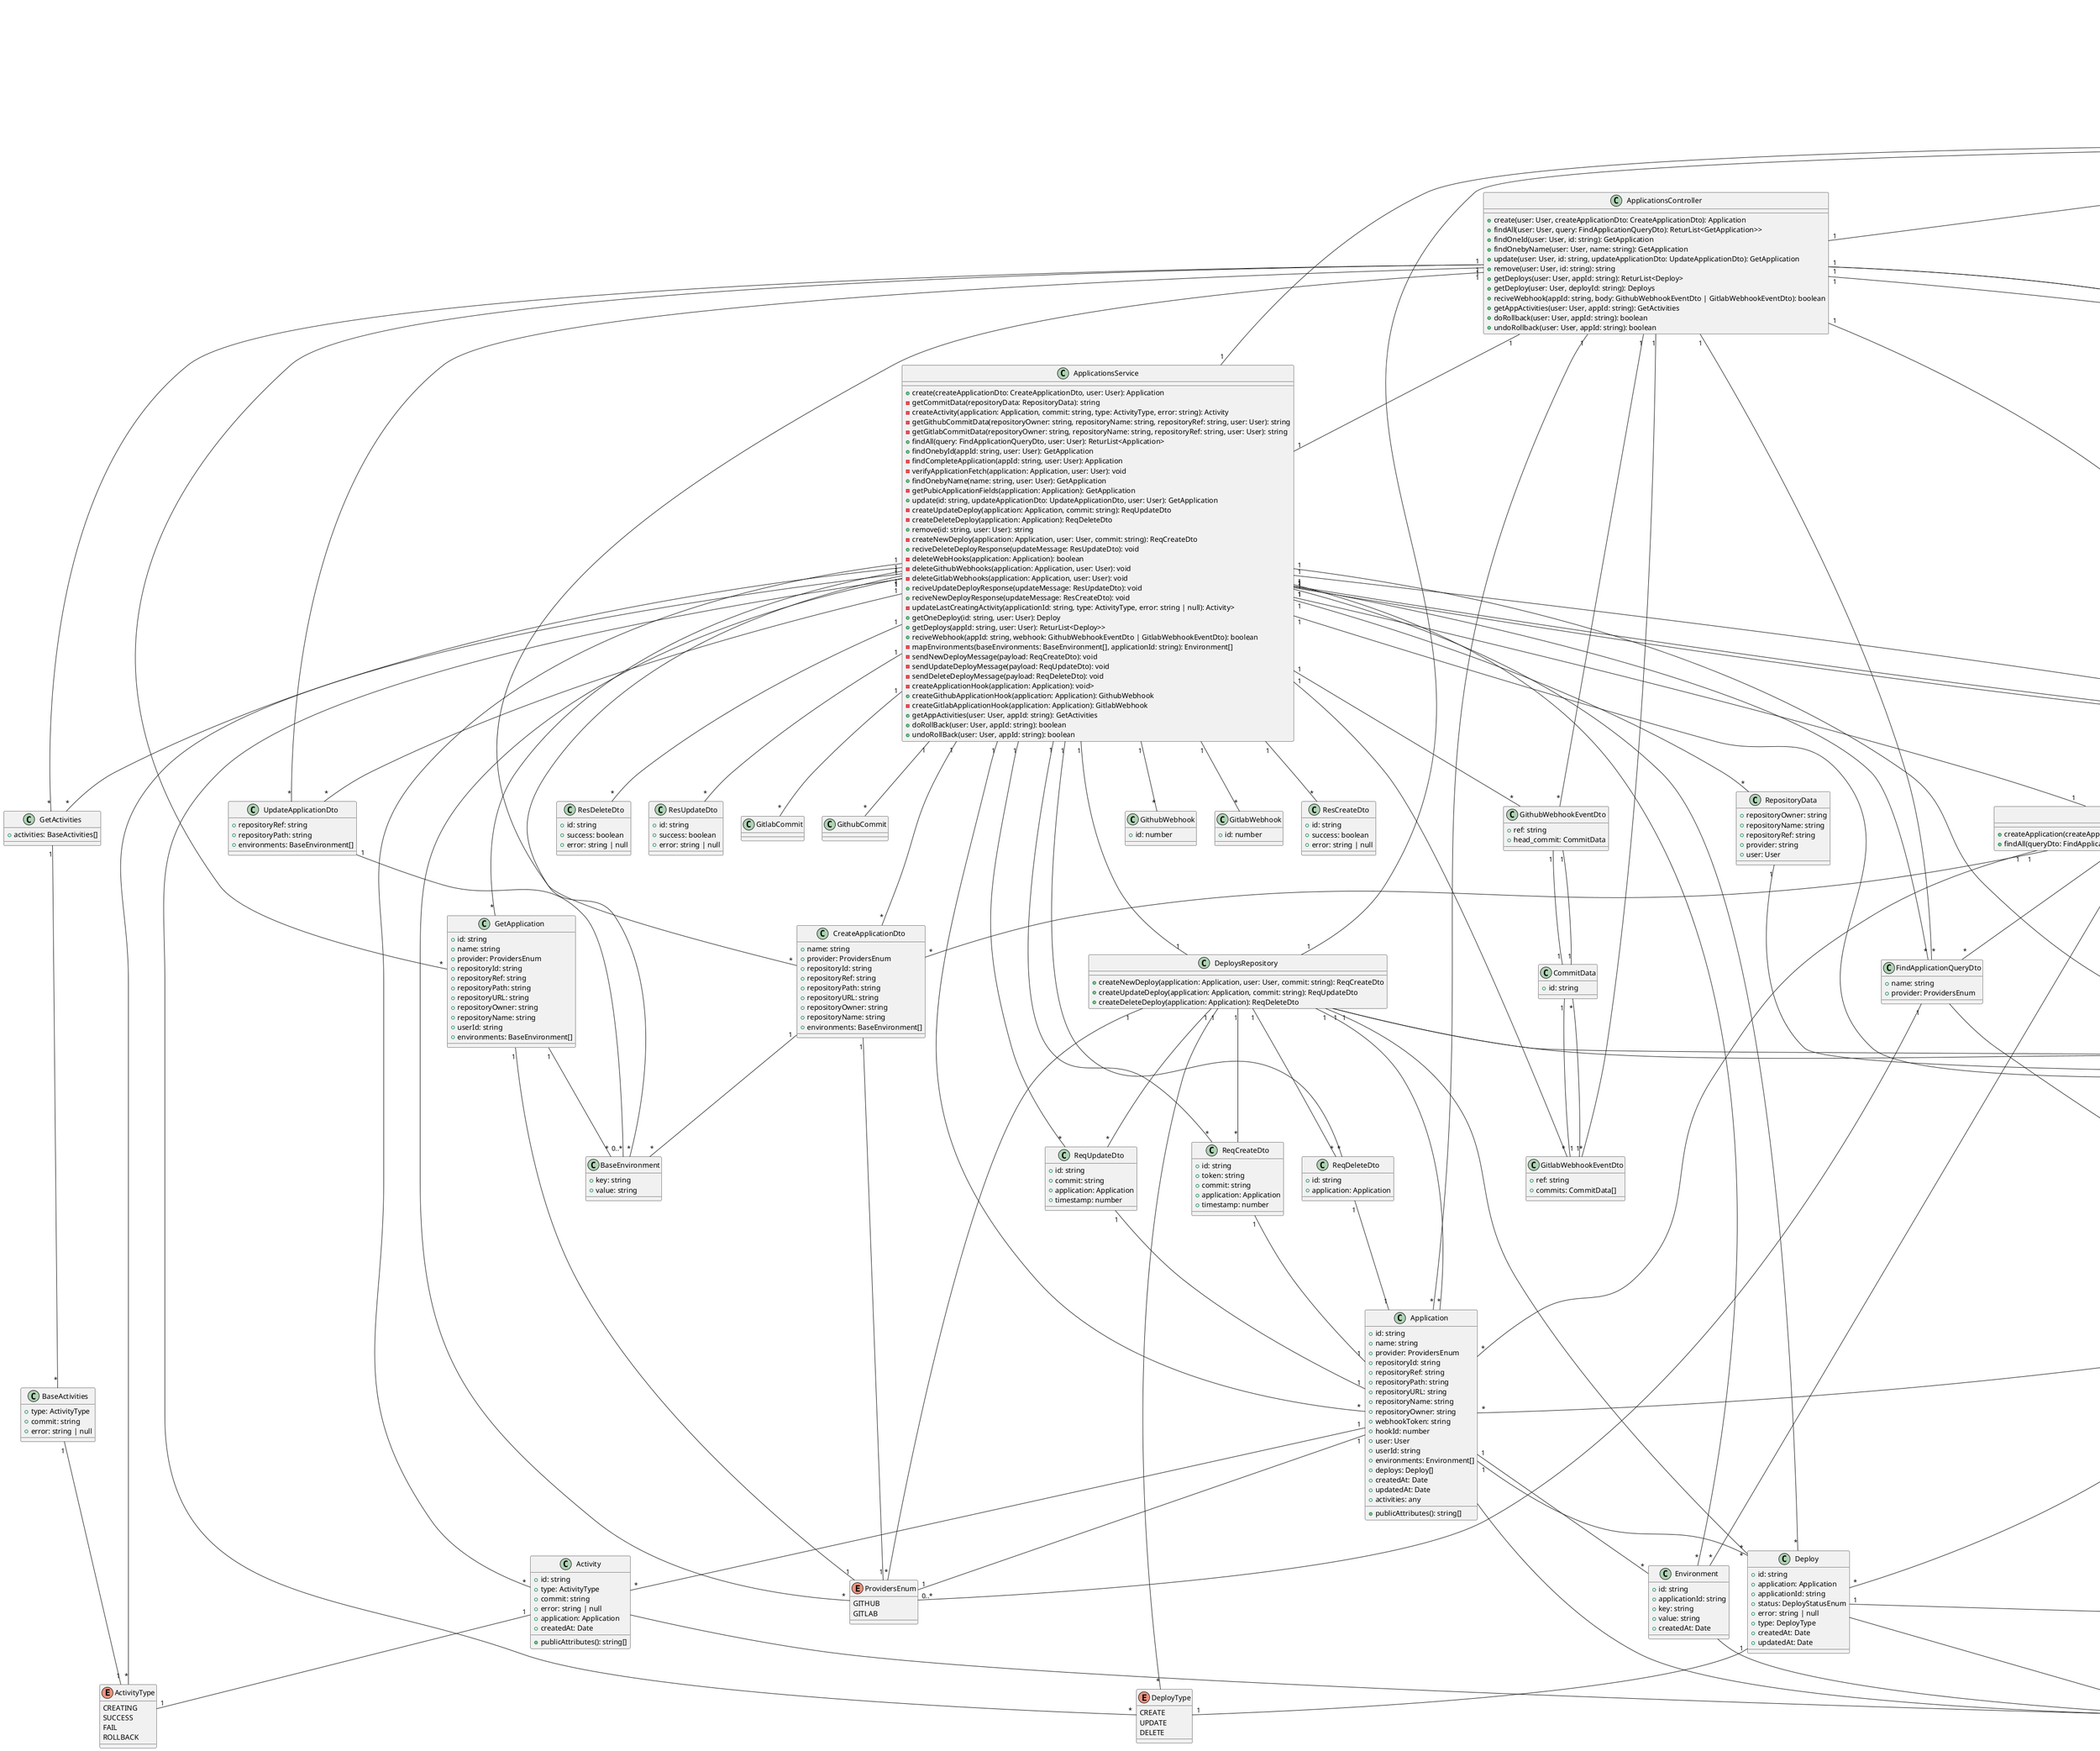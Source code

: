 @startuml Climb

' ==================================== Main ====================================
class AppModule {
  + bootstrap(): void
}
' ==============================================================================

' ================================ Applications ================================
class ApplicationsModule {}

class ApplicationsController {
  + create(user: User, createApplicationDto: CreateApplicationDto): Application
  + findAll(user: User, query: FindApplicationQueryDto): ReturList<GetApplication>>
  + findOneId(user: User, id: string): GetApplication
  + findOnebyName(user: User, name: string): GetApplication
  + update(user: User, id: string, updateApplicationDto: UpdateApplicationDto): GetApplication
  + remove(user: User, id: string): string
  + getDeploys(user: User, appId: string): ReturList<Deploy>
  + getDeploy(user: User, deployId: string): Deploys 
  + reciveWebhook(appId: string, body: GithubWebhookEventDto | GitlabWebhookEventDto): boolean 
  + getAppActivities(user: User, appId: string): GetActivities
  + doRollback(user: User, appId: string): boolean 
  + undoRollback(user: User, appId: string): boolean 
}

class ApplicationsGateway {
  - server: Server
  - logger: Logger
  - map: Map
  + afterInit(): void
  + handleConnection(client: Socket): void
  + handleDisconnect(client: Socket): void
  + handleMessage(client: Socket, applicationName: string): void
} 

class ApplicationsService {
  + create(createApplicationDto: CreateApplicationDto, user: User): Application
  - getCommitData(repositoryData: RepositoryData): string
  - createActivity(application: Application, commit: string, type: ActivityType, error: string): Activity
  - getGithubCommitData(repositoryOwner: string, repositoryName: string, repositoryRef: string, user: User): string
  - getGitlabCommitData(repositoryOwner: string, repositoryName: string, repositoryRef: string, user: User): string
  + findAll(query: FindApplicationQueryDto, user: User): ReturList<Application>
  + findOnebyId(appId: string, user: User): GetApplication
  - findCompleteApplication(appId: string, user: User): Application
  - verifyApplicationFetch(application: Application, user: User): void
  + findOnebyName(name: string, user: User): GetApplication
  - getPubicApplicationFields(application: Application): GetApplication
  + update(id: string, updateApplicationDto: UpdateApplicationDto, user: User): GetApplication
  - createUpdateDeploy(application: Application, commit: string): ReqUpdateDto
  - createDeleteDeploy(application: Application): ReqDeleteDto
  + remove(id: string, user: User): string
  - createNewDeploy(application: Application, user: User, commit: string): ReqCreateDto
  + reciveDeleteDeployResponse(updateMessage: ResUpdateDto): void
  - deleteWebHooks(application: Application): boolean
  - deleteGithubWebhooks(application: Application, user: User): void
  - deleteGitlabWebhooks(application: Application, user: User): void 
  + reciveUpdateDeployResponse(updateMessage: ResUpdateDto): void
  + reciveNewDeployResponse(updateMessage: ResCreateDto): void
  - updateLastCreatingActivity(applicationId: string, type: ActivityType, error: string | null): Activity>
  + getOneDeploy(id: string, user: User): Deploy
  + getDeploys(appId: string, user: User): ReturList<Deploy>>
  + reciveWebhook(appId: string, webhook: GithubWebhookEventDto | GitlabWebhookEventDto): boolean
  - mapEnvironments(baseEnvironments: BaseEnvironment[], applicationId: string): Environment[]
  - sendNewDeployMessage(payload: ReqCreateDto): void
  - sendUpdateDeployMessage(payload: ReqUpdateDto): void
  - sendDeleteDeployMessage(payload: ReqDeleteDto): void
  - createApplicationHook(application: Application): void>
  + createGithubApplicationHook(application: Application): GithubWebhook
  - createGitlabApplicationHook(application: Application): GitlabWebhook
  + getAppActivities(user: User, appId: string): GetActivities
  + doRollBack(user: User, appId: string): boolean
  + undoRollBack(user: User, appId: string): boolean
}


interface QueryResult {
  results: any  
}

' Have an any return
class MonitoringGRPCService {
  - socketClientMap: Map
  + getDashboards(appName: string): MonitorNewDataDto
  - getMetrics(query: string): any 
  + getAppData(clientId: string, appName: string): BehaviorSubject<MonitorNewDataDto>
  - updateSubject(appName: string, subject: BehaviorSubject<MonitorNewDataDto>): void
  + close(clientId: string, appName: string): boolean
  - getConnectionKey(clientId: string, appName: string): string
}

class CreateApplicationDto {
  + name: string
  + provider: ProvidersEnum
  + repositoryId: string
  + repositoryRef: string
  + repositoryPath: string
  + repositoryURL: string
  + repositoryOwner: string
  + repositoryName: string
  + environments: BaseEnvironment[]
}

class FindApplicationQueryDto {
  + name: string
  + provider: ProvidersEnum
}

FindApplicationQueryDto --|> BaseQueryParametersDto

class GetApplication {
  + id: string
  + name: string
  + provider: ProvidersEnum
  + repositoryId: string
  + repositoryRef: string
  + repositoryPath: string
  + repositoryURL: string
  + repositoryOwner: string
  + repositoryName: string
  + userId: string
  + environments: BaseEnvironment[]
}

class UpdateApplicationDto {
  + repositoryRef: string
  + repositoryPath: string
  + environments: BaseEnvironment[]
}

class BaseActivities {
  + type: ActivityType
  + commit: string
  + error: string | null
}

class GetActivities {
  + activities: BaseActivities[]
}

class FindDeployQueryDto{
  + status: DeployStatusEnum
}

FindDeployQueryDto --|> BaseQueryParametersDto

class ReqCreateDto {
  + id: string
  + token: string
  + commit: string
  + application: Application
  + timestamp: number
}

class ReqDeleteDto {
  + id: string
  + application: Application
}

class ReqUpdateDto {
  + id: string
  + commit: string
  + application: Application
  + timestamp: number
}

class ResCreateDto {
  + id: string
  + success: boolean
  + error: string | null
}

class ResDeleteDto {
  + id: string
  + success: boolean
  + error: string | null
}

class ResUpdateDto {
  + id: string
  + success: boolean
  + error: string | null
}

class BaseEnvironment {
  + key: string
  + value: string
}

class MonitorNewDataDto {
  + results: MonitorResults
}

class MonitorResults {
  + openConnections: Metrics[]
  + responseStatusCode: Metrics[]
  + averageRequestTime: Metrics[]
}

class Metrics {
  + metric: any
  + value: Map<number, string>
}

class Application  {
  + id: string
  + name: string
  + provider: ProvidersEnum
  + repositoryId: string
  + repositoryRef: string
  + repositoryPath: string
  + repositoryURL: string
  + repositoryName: string
  + repositoryOwner: string
  + webhookToken: string
  + hookId: number
  + user: User
  + userId: string
  + environments: Environment[]
  + deploys: Deploy[]
  + createdAt: Date
  + updatedAt: Date
  + activities: any
  + publicAttributes(): string[]
}

Application --|> BaseEntity

class ApplicationRepository  {
  + createApplication(createApplicationDto: CreateApplicationDto, user: User): Application
  + findAll(queryDto: FindApplicationQueryDto, user: User): ReturList<Application>
}

ApplicationRepository --|> Repository

class Activity {
  + id: string
  + type: ActivityType
  + commit: string
  + error: string | null
  + application: Application
  + createdAt: Date
  + publicAttributes(): string[]
}

Activity --|> BaseEntity

class ActivityRepository{}

ActivityRepository --|> Repository

class Deploy {
  + id: string
  + application: Application
  + applicationId: string
  + status: DeployStatusEnum
  + error: string | null
  + type: DeployType
  + createdAt: Date
  + updatedAt: Date
}

Deploy --|> BaseEntity

class DeploysRepository {
  + createNewDeploy(application: Application, user: User, commit: string): ReqCreateDto
  + createUpdateDeploy(application: Application, commit: string): ReqUpdateDto 
  + createDeleteDeploy(application: Application): ReqDeleteDto
}

DeploysRepository --|> Repository

class Environment {
  + id: string
  + applicationId: string
  + key: string
  + value: string
  + createdAt: Date
}

Environment --|> BaseEntity

' ==============================================================================


' ==================================== Auth ====================================

class AuthController {
  + signIn(credentiaslsDto: CredentialsDto, response: Response): ReturnUserDto
  + getMe(user: User): User
  + logOut(response: Response): boolean
}

class AuthModule {}

class AuthService {
  + signIn(credentialsDto: CredentialsDto): SiginInReturn
  + getCookieToken(token: string): string
  + getCookieForLogOut(): string
}

class VaidatePayload {
  id: number
}

class JwtStrategy {
  + async validate(payload: VaidatePayload): User
}

class RolesGuard {}

RolesGuard ..|> CanActivate

class CredentialsDto {
  + email: string
  + password: string
}

' ==============================================================================


' =============================== Configuration ================================

class ConfigurationModule {}

' ==============================================================================


' ================================ Interceptors ================================

class LoggerInterceptor {
  - log(req: any): void
}

LoggerInterceptor ..|> NestInterceptor 

' ==============================================================================


' ================================== Plugins ===================================

class PluginsController {
  + findAll(): GetPuglinsDto
  + getInstaces(pluginId: string, user: User): GetInstances
  + getOneInstace(instanceId: string, user: User): BasicInstance
  + createPuglin(body: CreatePluginDto): BasicPlugin
  + createInstance(pluginId: string, createIntanceDto: CreateInstancesDto, user: User): Instance
  + deleteInstance(instanceId: string, user: User): boolean
  }

class PluginsModule {}

class PluginsService {
  + findAll(): GetPuglinsDto
  + getInstaces(pluginId: string, user: User): GetInstances
  + getOneInstaces(instanceId: string, user: User): BasicInstance
  + createInstance(pluginId: string, createIntanceDto: CreateInstancesDto, user: User): Instance
  + deleteInstance(instanceId: string, user: User): boolean
  + sendNewInstance(instance: Instance, plugin: Plugin): void
  + createPlugin(bcreatePluginnDto: CreatePluginDto): BasicPlugin
  + deployResponse(resInstanceDto: ResInstanceDto): Instance,
  - mapCredentials(baseCredentials: BasicCredentials[], instanceId: string): Credential[]
}

class BasicPlugin {
  + id: string
  + name: string
  + image: string
  + description: string
}

class CreatePluginDto {
  + name: string
  + image: string
  + description: string
  + dockerImage: string
}

class GetPuglinsDto {
  + plugins: BasicPlugin[]
}

class BasicCredentials {
  + key: string
  + value: string
}

class BasicInstance {
  + id: string
  + name: string
  + status: DeployStatusEnum
  + credentials: BasicCredentials[]
}

class CreateInstancesDto {
  + name: string
}

class Credential {
  + key: string
  + value: string
}

class GetInstances {
  + instances: BasicInstance[]
}

class ReqInstanceDto {
  + id: string
  + plugin: PluginData
}

class PluginData {
  + name: string
  + dockerfile: string
}

class ResInstanceDto {
  + id: string
  + success: boolean
  + credentials: BasicCredentials[]
}

class UpdateInstancesMessageDto {
  + id: string
  + success: boolean
  + credentials: Credential[]
  + status: DeployStatusEnum
  + error: string | null
}

class Plugin  {
  + id: string
  + name: string
  + description: string
  + image: string
  + dockerImage: string
  + instances: Instance[]
}

Plugin --|> BaseEntity

class PluginRepository {
  + createPlugin(createPluginDto: CreatePluginDto): Plugin
}

PluginRepository --|> Repository

class Credential {
  + id: string
  + key: string
  + value: string
  + instance: Instance
  + instanceId: string
  + createdAt: Date
}

Credential --|> BaseEntity

class Instance {
  + id: string
  + name: string
  + plugin: Plugin
  + status: DeployStatusEnum
  + credentials: Credential[]
  + user: User
  + userId: string
}

Instance --|> BaseEntity

class InstanceRepository {
  + createInstance(plugin: Plugin, createInstancesDto: CreateInstancesDto, user: User): Instance
}

InstanceRepository --|> Repository

' ==============================================================================


' =================================== Shared ===================================

abstract class BaseQueryParametersDto {
  + sort: string
  + page: number
  + limit: number
}

class GitlabCommit

class GithubCommit 

class Message {
  + message: string
}

class RepositoryData {
  + repositoryOwner: string
  + repositoryName: string
  + repositoryRef: string
  + provider: string
  + user: User
}

class ReturList<T> {
  + items: T[]
  + total: number
}

class GithubWebhookEventDto {
  + ref: string
  + head_commit: CommitData
}

class GitlabWebhookEventDto {
  + ref: string
  + commits: CommitData[]
}

class CommitData {
  + id: string
}

CommitData "1" -- "1" GithubWebhookEventDto
CommitData "1" -- "1" GitlabWebhookEventDto

class GithubWebhook {
  + id: number
}

class GitlabWebhook {
  + id: number
}

enum ActivityType {
  CREATING
  SUCCESS
  FAIL
  ROLLBACK
}

enum DeployStatusEnum {
  SUCCESS
  FAIL
  CREATING
}

enum DeployType {
  CREATE
  UPDATE
  DELETE
}

enum ProvidersEnum {
  GITHUB
  GITLAB
}

enum UserRole {
  ADMIN
  USER
}

' ==============================================================================


' ==================================== User ====================================

class User  {
  + id: string
  + email: string
  + name: string
  + role: UserRole
  + status: boolean
  + password: string
  + salt: string
  + image: string
  + gitHubAccount: string
  + gitLabAccount: string
  + gitHubToken: string
  + gitLabToken: string
  + createdAt: Date
  + updatedAt: Date
  + applications: Application[]
  + pluginsInstances: Instance[]
  + checkPassword(password: string): boolean
  + static publicAttributes(): string[]
}

User --|> BaseEntity

class UsersController {
  + createUser(createUserDto: CreateUserDto): ReturnUserDto
  + createManyUsers(createManyUsersDto: CreateManyUsersDto): boolean
  + findUsers(query: FindUsersQueryDto): ReturList<User>
  + findUserById(id: string): ReturnUserDto
  + updateUser(updateUserDto: UpdateUserDto, id: string): User
  + deleteUser(id: string): Message
}

class UsersModule {}

class UserRepository {
  + findUsers(queryDto: FindUsersQueryDto): ReturList<User>
  + createUser(createUserDto: CreateUserDto): User
  + createManyUsers(createManyUsersDto: CreateManyUsersDto): boolean
  + checkCredentials(credentialsDto: CredentialsDto): User
  + hashPassword(password: string, salt: string): string
}

UserRepository --|> Repository

class UsersService {
  + createUser(createUserDto: CreateUserDto): User
  + createManyUsers(createManyUsersDto: CreateManyUsersDto): boolean
  + findUsers(queryDto: FindUsersQueryDto): User
  + findUserById(userId: string): User
  + findCompleteUserById(userId: string): User
  + updateUser(updateUserDto: UpdateUserDto, id: string): User
  + deleteUser(userId: string): void
}

UsersService ..|> OnModuleInit

class CreateManyUsersDto {
  + users: CreateUserDto[]
}

class CreateUserDto {
  + email: string
  + name: string
  + password: string
  + passwordConfirmation: string
  + role: UserRole
}

class FindUsersQueryDto {
  + name: string
  + email: string
  + status: boolean
  + role: UserRole
}

FindUsersQueryDto --|> BaseQueryParametersDto

class ReturnUserDto {
  user: User
}

class UpdateUserDto {
  + name: string
  + email: string
  + role: UserRole
  + status: boolean
}

' ==============================================================================


' =============================== VersionControl ===============================

class VersionControlController {
  + github(user: User, gitRequest: GitRequest): Message
  + gitlab(user: User, gitRequest: GitRequest): Message 
}

class VersionControlModule {}

class VersionControlService {
  + github(user: User, code: string): void
  + gitlab(user: User, code: string, redirectUrl: string): void
  - updateAccounts(): void
  - checkUser(id: string): void
  - getAccessToken(tokenURI: string, params: TokenParams): string
  - getGitHubAccount(token: string): GithubUser
  - getGitLabAccount(token: string): GitlabUser
}

class GitRequest {
  + code: string
  + redirectUrl: string
}

class GithubUser {
  + login: string
  + avatar_url: string
}

class GitlabUser {
  + username: string
  + avatar_url: string
}

' ==============================================================================


' ================================== typeORM ===================================
  
class Repository
class BaseEntity 
  
' ==============================================================================


' =================================== NestJS ===================================
  
interface CanActivate {
  canActivate(context: ExecutionContext): boolean
}
  
interface NestInterceptor<T, R> {
  intercept(context: ExecutionContext, next: CallHandler<T>): R
}

interface OnModuleInit {
  onModuleInit(): any
}

' ==============================================================================

' ================================ Relationship ================================

AppModule "1" -- "1" ConfigurationModule
AppModule "1" -- "1" VersionControlModule
AppModule "1" -- "1" UsersModule
AppModule "1" -- "1" AuthModule
AppModule "1" -- "1" ApplicationsModule
AppModule "1" -- "1" PluginsModule
AppModule "1" -- "1" LoggerInterceptor

VersionControlModule "1" -- "1" VersionControlController
VersionControlModule "1" -- "1" VersionControlService
VersionControlModule "1" -- "1" UserRepository

VersionControlController "1" -- "1" VersionControlService
VersionControlController "1" -- "1" UserRepository
VersionControlController "1" -- "*" User
VersionControlController "1" -- "*" GitRequest
VersionControlController "1" -- "*" Message

VersionControlService "1" -- "*" User
VersionControlService "1" -- "*" GithubUser
VersionControlService "1" -- "*" GitlabUser
VersionControlService "1" -- "*" TokenParams

UsersModule "1" -- "1" UsersController
UsersModule "1" -- "1" UsersService
UsersModule "1" -- "1" UserRepository

UsersController "1" -- "1" UsersService
UsersController "1" -- "1" RolesGuard
UsersController "1" -- "*" UpdateUserDto
UsersController "1" -- "*" CreateUserDto
UsersController "1" -- "*" ReturnUserDto
UsersController "1" -- "*" UserRole
UsersController "1" -- "*" FindUsersQueryDto
UsersController "1" -- "*" CreateManyUsersDto
UsersController "1" -- "*" ReturList
UsersController "1" -- "*" User
UsersController "1" -- "*" Message

UsersService "1" -- "1" UserRepository
UsersService "1" -- "*" UpdateUserDto
UsersService "1" -- "*" UserRepository
UsersService "1" -- "*" CreateUserDto
UsersService "1" -- "*" User
UsersService "1" -- "*" UserRole
UsersService "1" -- "*" FindUsersQueryDto
UsersService "1" -- "*" CreateManyUsersDto
UsersService "1" -- "*" ReturList

UserRepository "1" -- "*" CredentialsDto
UserRepository "1" -- "*" User
UserRepository "1" -- "*" CreateUserDto
UserRepository "1" -- "*" FindUsersQueryDto
UserRepository "1" -- "*" CreateManyUsersDto
UserRepository "1" -- "*" ReturList

User "1" -- "*" Application
User "1" -- "*" Instance
User "1" *-- "1" UserRole

UpdateUserDto "1" -- "0..1" UserRole

ReturnUserDto "1" -- "1" User

FindUsersQueryDto "1" -- "0..1" UserRole

CreateUserDto "1" -- "1" UserRole

CreateManyUsersDto "1" -- "*" CreateUserDto

GithubWebhookEventDto "1" -- "1" CommitData
GitlabWebhookEventDto "1" -- "*" CommitData

RepositoryData "1" -- "1" User

PluginsModule "1" -- "1" PluginsService
PluginsModule "1" -- "1" PluginsController
PluginsModule "1" -- "1" InstanceRepository
PluginsModule "1" -- "1" PluginRepository

PluginsController "1" -- "1" PluginsService
PluginsController "1" -- "*" User
PluginsController "1" -- "*" GetPuglinsDto
PluginsController "1" -- "*" GetInstances
PluginsController "1" -- "*" CreateInstancesDto
PluginsController "1" -- "*" Instance
PluginsController "1" -- "*" UserRole
PluginsController "1" -- "*" CreatePluginDto
PluginsController "1" -- "*" BasicInstance
PluginsController "1" -- "*" BasicPlugin

PluginsService "1" -- "1" PluginRepository
PluginsService "1" -- "1" InstanceRepository
PluginsService "1" -- "*" User
PluginsService "1" -- "*" BasicCredentials
PluginsService "1" -- "*" GetPuglinsDto
PluginsService "1" -- "*" BasicInstance
PluginsService "1" -- "*" CreateInstancesDto
PluginsService "1" -- "*" GetInstances
PluginsService "1" -- "*" BasicPlugin
PluginsService "1" -- "*" Instance
PluginsService "1" -- "*" ResInstanceDto
PluginsService "1" -- "*" ReqInstanceDto
PluginsService "1" -- "*" DeployStatusEnum
PluginsService "1" -- "*" Credential
PluginsService "1" -- "*" CreatePluginDto
PluginsService "1" -- "*" Plugin

PluginRepository "1" -- "*" CreatePluginDto
PluginRepository "1" -- "*" Plugin
 
Plugin "1" -- "*" Instance

InstanceRepository "1" -- "*" CreateInstancesDto
InstanceRepository "1" -- "*" User
InstanceRepository "1" -- "*" Plugin
InstanceRepository "1" -- "*" Instance

Instance "1" -- "1" DeployStatusEnum
Instance "1" -- "*" Credential

GetPuglinsDto "1" -- "*" BasicPlugin

UpdateInstancesMessageDto "1" -- "*" Credential
UpdateInstancesMessageDto "1" -- "1" DeployStatusEnum

ResInstanceDto "1" -- "*" BasicCredentials

ReqInstanceDto "1" -- "1" PluginData

GetInstances "1" -- "*" BasicInstance

BasicInstance "1" -- "1" DeployStatusEnum
BasicInstance "1" -- "*" BasicCredentials

JwtStrategy "1" -- "*" User
JwtStrategy "1" -- "1" UserRepository
JwtStrategy "1" -- "*" VaidatePayload

AuthService "1" -- "*" CredentialsDto
AuthService "1" -- "1" UserRepository
AuthService "1" -- "*" SiginInReturn

AuthModule "1" -- "1" AuthController
AuthModule "1" -- "1" AuthService
AuthModule "1" -- "1" UserRepository
AuthModule "1" -- "1" JwtStrategy

AuthController "1" -- "1" AuthService
AuthController "1" -- "*" CredentialsDto
AuthController "1" -- "*" User
AuthController "1" -- "*" GetUser
AuthController "1" -- "*" ReturnUserDto

MonitoringService "1" -- "*" MonitorNewDataDto

ApplicationsService "1" -- "1" ApplicationRepository
ApplicationsService "1" -- "1" DeploysRepository
ApplicationsService "1" -- "1" ActivityRepository
ApplicationsService "1" -- "1" UsersService
ApplicationsService "1" -- "*" GithubCommit
ApplicationsService "1" -- "*" GitlabCommit
ApplicationsService "1" -- "*" RepositoryData
ApplicationsService "1" -- "*" ReturList
ApplicationsService "1" -- "*" GithubWebhookEventDto
ApplicationsService "1" -- "*" GitlabWebhookEventDto
ApplicationsService "1" -- "*" GithubWebhook
ApplicationsService "1" -- "*" GitlabWebhook
ApplicationsService "1" -- "*" ActivityType
ApplicationsService "1" -- "*" DeployStatusEnum
ApplicationsService "1" -- "*" DeployType
ApplicationsService "1" -- "*" ProvidersEnum
ApplicationsService "1" -- "*" User
ApplicationsService "1" -- "*" GetActivities
ApplicationsService "1" -- "*" CreateApplicationDto
ApplicationsService "1" -- "*" ReqCreateDto
ApplicationsService "1" -- "*" ReqDeleteDto
ApplicationsService "1" -- "*" ReqUpdateDto
ApplicationsService "1" -- "*" ResCreateDto
ApplicationsService "1" -- "*" ResDeleteDto
ApplicationsService "1" -- "*" ResUpdateDto
ApplicationsService "1" -- "*" BaseEnvironment
ApplicationsService "1" -- "*" FindApplicationQueryDto
ApplicationsService "1" -- "*" GetApplication
ApplicationsService "1" -- "*" UpdateApplicationDto
ApplicationsService "1" -- "*" Activity
ApplicationsService "1" -- "*" Application
ApplicationsService "1" -- "*" Deploy
ApplicationsService "1" -- "*" Environment

ApplicationsModule "1" -- "1" ApplicationRepository
ApplicationsModule "1" -- "1" DeploysRepository
ApplicationsModule "1" -- "1" ActivityRepository
ApplicationsModule "1" -- "1" UsersModule
ApplicationsModule "1" -- "1" ApplicationsController
ApplicationsModule "1" -- "1" ApplicationsService
ApplicationsModule "1" -- "1" ApplicationsGateway
ApplicationsModule "1" -- "1" MonitoringService

MonitoringService "1" -- "1" ApplicationsGateway

ApplicationsController "1" -- "*" GetUser
ApplicationsController "1" -- "*" ReturList
ApplicationsController "1" -- "*" GithubWebhookEventDto
ApplicationsController "1" -- "*" GitlabWebhookEventDto
ApplicationsController "1" -- "*" User
ApplicationsController "1" -- "1" ApplicationsService
ApplicationsController "1" -- "*" GetActivities
ApplicationsController "1" -- "*" CreateApplicationDto
ApplicationsController "1" -- "*" FindApplicationQueryDto
ApplicationsController "1" -- "*" GetApplication
ApplicationsController "1" -- "*" UpdateApplicationDto
ApplicationsController "1" -- "*" Application
ApplicationsController "1" -- "*" Deploy

ApplicationRepository "1" -- "*" CreateApplicationDto
ApplicationRepository "1" -- "*" Application
ApplicationRepository "1" -- "*" ReturList
ApplicationRepository "1" -- "*" FindApplicationQueryDto
ApplicationRepository "1" -- "*" User
ApplicationRepository "1" -- "*" Environment

Application "1" -- "1" ProvidersEnum
Application "1" -- "*" Activity
Application "1" -- "*" Environment
Application "1" -- "*" Deploy

DeploysRepository "1" -- "*" User
DeploysRepository "1" -- "*" Deploy
DeploysRepository "1" -- "*" ReqCreateDto
DeploysRepository "1" -- "*" Application
DeploysRepository "1" -- "*" ProvidersEnum
DeploysRepository "1" -- "*" ReqUpdateDto
DeploysRepository "1" -- "*" ReqDeleteDto
DeploysRepository "1" -- "*" DeployType

Deploy "1" -- "1" DeployStatusEnum
Deploy "1" -- "1" DeployType

Activity "1" -- "1" ActivityType

UpdateApplicationDto "1" -- "0..*" BaseEnvironment

GetApplication "1" -- "1" ProvidersEnum
GetApplication "1" -- "*" BaseEnvironment

FindApplicationQueryDto "1" -- "0..*" ProvidersEnum

CreateApplicationDto "1" -- "1" ProvidersEnum
CreateApplicationDto "1" -- "*" BaseEnvironment

MonitorResults "1" -- "*" Metrics

MonitorNewDataDto "1" -- "1" MonitorResults

ReqUpdateDto "1" -- "1" Application

ReqDeleteDto "1" -- "1" Application

ReqCreateDto "1" -- "1" Application

FindDeployQueryDto "1" -- "0..1" DeployStatusEnum

GetActivities "1" -- "*" BaseActivities

BaseActivities "1" -- "1" ActivityType

' ==============================================================================

@enduml